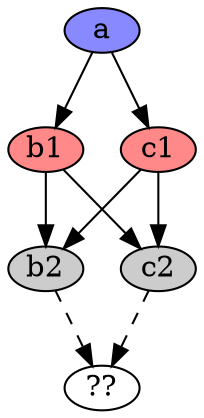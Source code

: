 digraph CrissCrossMerge {
	node [height="0.2", width="0.5", margin="0"];
//	graph [rankdir=LR];
	a -> b1 -> b2;
	a -> c1 -> c2;
	b1 -> c2;
	c1 -> b2;
	c2 -> "??" [style = "dashed"];
	b2 -> "??" [style = "dashed"];

	b2 [style = "filled", fillcolor = "#cccccc"];
	c2 [style = "filled", fillcolor = "#cccccc"];

	b1 [style = "filled", fillcolor = "#ff8888"];
	c1 [style = "filled", fillcolor = "#ff8888"];

	a [style = "filled", fillcolor = "#8888ff"];
}
